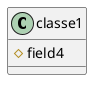 {
  "sha1": "bm1z82tn1gb6pwnsur9khnzbj612fq3",
  "insertion": {
    "when": "2024-05-30T20:48:22.118Z",
    "user": "plantuml@gmail.com"
  }
}
@startuml
class classe1 {
  #field4
}

@enduml
